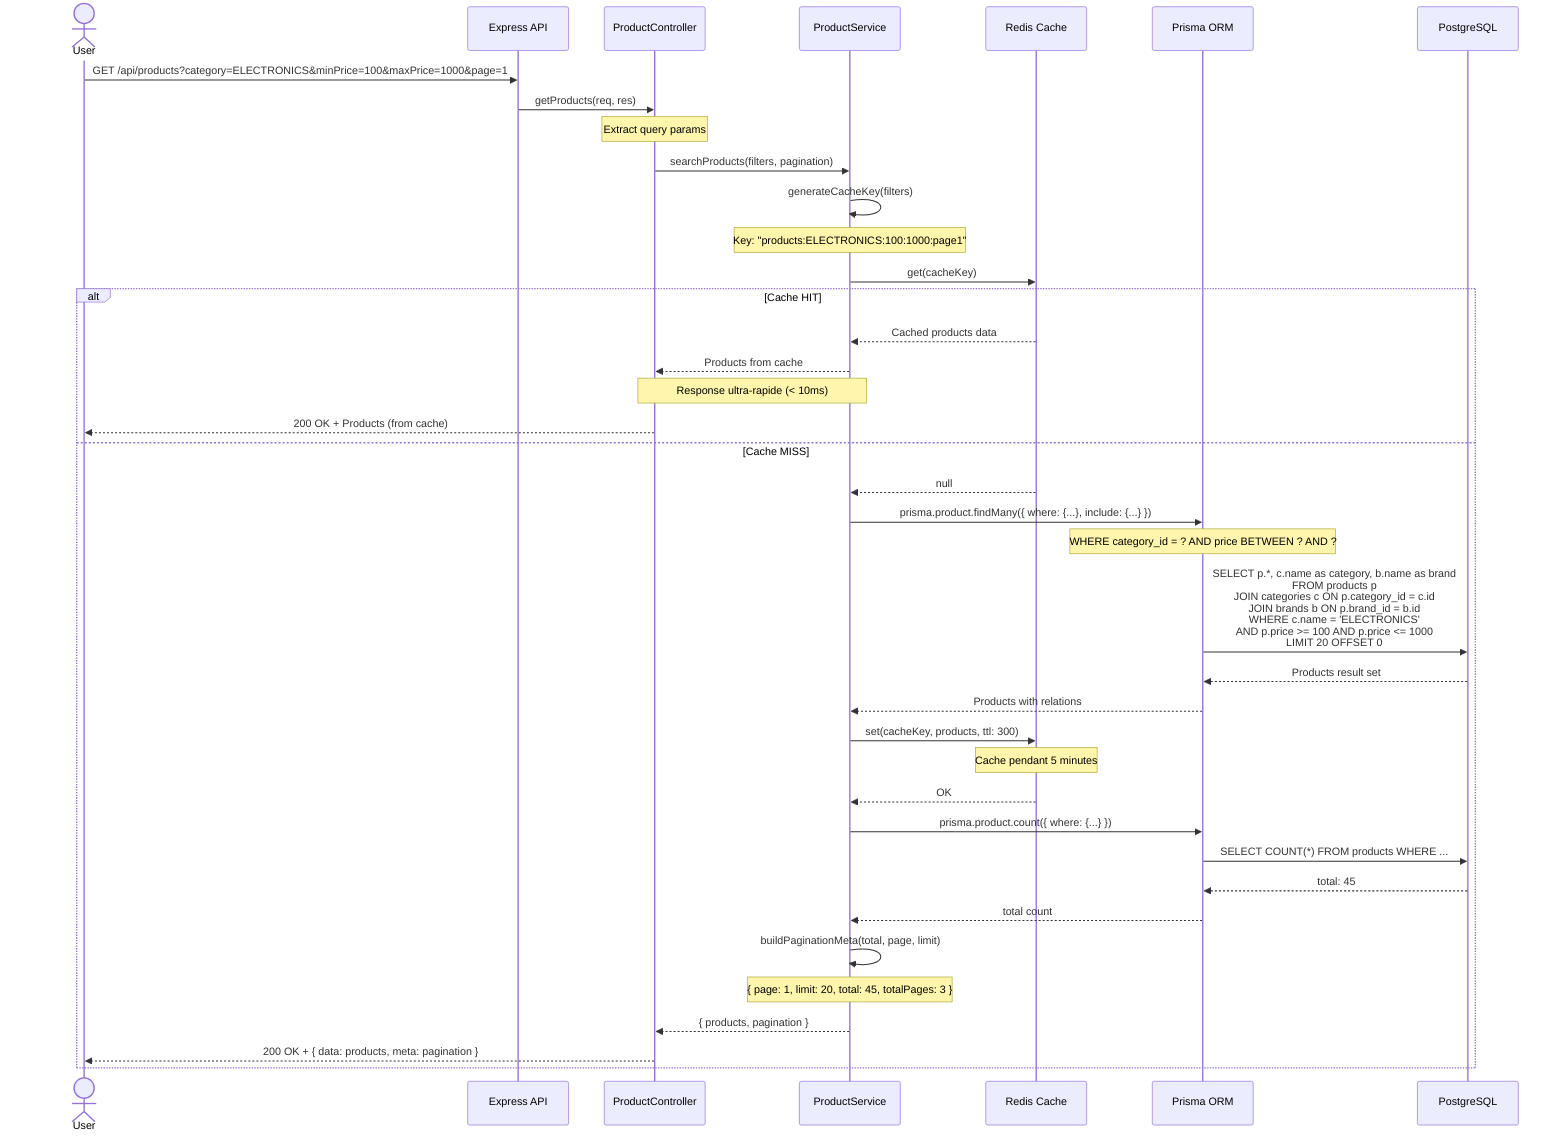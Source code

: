 sequenceDiagram
    actor User
    participant API as Express API
    participant Controller as ProductController
    participant Service as ProductService
    participant Cache as Redis Cache
    participant Prisma as Prisma ORM
    participant DB as PostgreSQL

    User->>API: GET /api/products?category=ELECTRONICS&minPrice=100&maxPrice=1000&page=1
    
    API->>Controller: getProducts(req, res)
    Note over Controller: Extract query params
    
    Controller->>Service: searchProducts(filters, pagination)
    
    Service->>Service: generateCacheKey(filters)
    Note over Service: Key: "products:ELECTRONICS:100:1000:page1"
    
    Service->>Cache: get(cacheKey)
    
    alt Cache HIT
        Cache-->>Service: Cached products data
        Service-->>Controller: Products from cache
        Note over Controller,Service: Response ultra-rapide (< 10ms)
        Controller-->>User: 200 OK + Products (from cache)
    else Cache MISS
        Cache-->>Service: null
        
        Service->>Prisma: prisma.product.findMany({ where: {...}, include: {...} })
        Note over Prisma: WHERE category_id = ? AND price BETWEEN ? AND ?
        
        Prisma->>DB: SELECT p.*, c.name as category, b.name as brand<br/>FROM products p<br/>JOIN categories c ON p.category_id = c.id<br/>JOIN brands b ON p.brand_id = b.id<br/>WHERE c.name = 'ELECTRONICS'<br/>AND p.price >= 100 AND p.price <= 1000<br/>LIMIT 20 OFFSET 0
        
        DB-->>Prisma: Products result set
        Prisma-->>Service: Products with relations
        
        Service->>Cache: set(cacheKey, products, ttl: 300)
        Note over Cache: Cache pendant 5 minutes
        Cache-->>Service: OK
        
        Service->>Prisma: prisma.product.count({ where: {...} })
        Prisma->>DB: SELECT COUNT(*) FROM products WHERE ...
        DB-->>Prisma: total: 45
        Prisma-->>Service: total count
        
        Service->>Service: buildPaginationMeta(total, page, limit)
        Note over Service: { page: 1, limit: 20, total: 45, totalPages: 3 }
        
        Service-->>Controller: { products, pagination }
        Controller-->>User: 200 OK + { data: products, meta: pagination }
    end